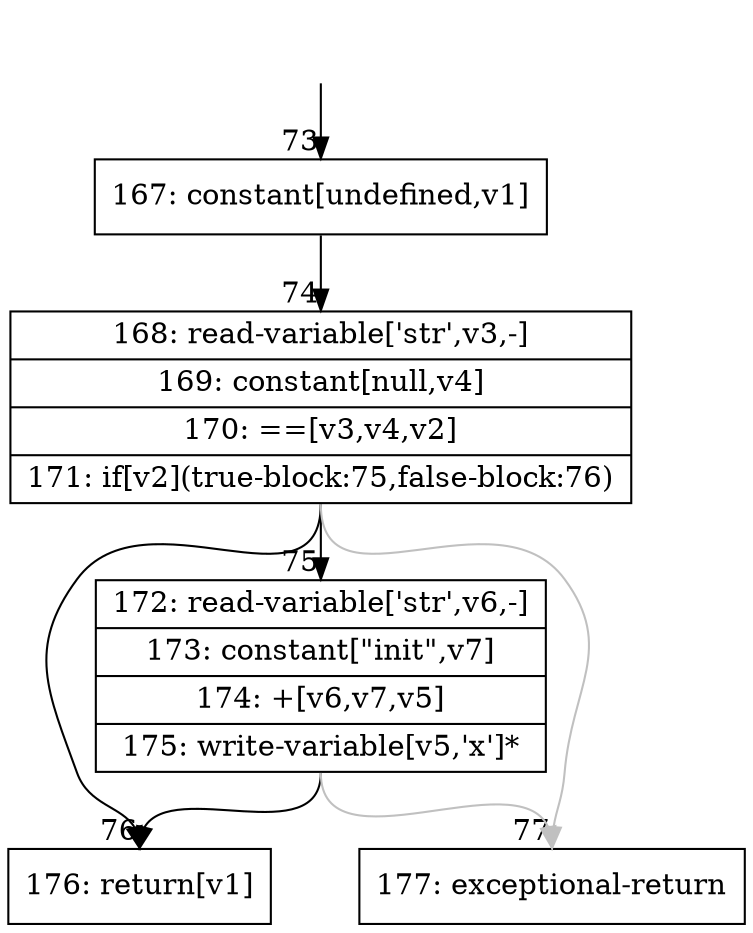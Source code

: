 digraph {
rankdir="TD"
BB_entry14[shape=none,label=""];
BB_entry14 -> BB73 [tailport=s, headport=n, headlabel="    73"]
BB73 [shape=record label="{167: constant[undefined,v1]}" ] 
BB73 -> BB74 [tailport=s, headport=n, headlabel="      74"]
BB74 [shape=record label="{168: read-variable['str',v3,-]|169: constant[null,v4]|170: ==[v3,v4,v2]|171: if[v2](true-block:75,false-block:76)}" ] 
BB74 -> BB75 [tailport=s, headport=n, headlabel="      75"]
BB74 -> BB76 [tailport=s, headport=n, headlabel="      76"]
BB74 -> BB77 [tailport=s, headport=n, color=gray, headlabel="      77"]
BB75 [shape=record label="{172: read-variable['str',v6,-]|173: constant[\"init\",v7]|174: +[v6,v7,v5]|175: write-variable[v5,'x']*}" ] 
BB75 -> BB76 [tailport=s, headport=n]
BB75 -> BB77 [tailport=s, headport=n, color=gray]
BB76 [shape=record label="{176: return[v1]}" ] 
BB77 [shape=record label="{177: exceptional-return}" ] 
//#$~ 94
}
